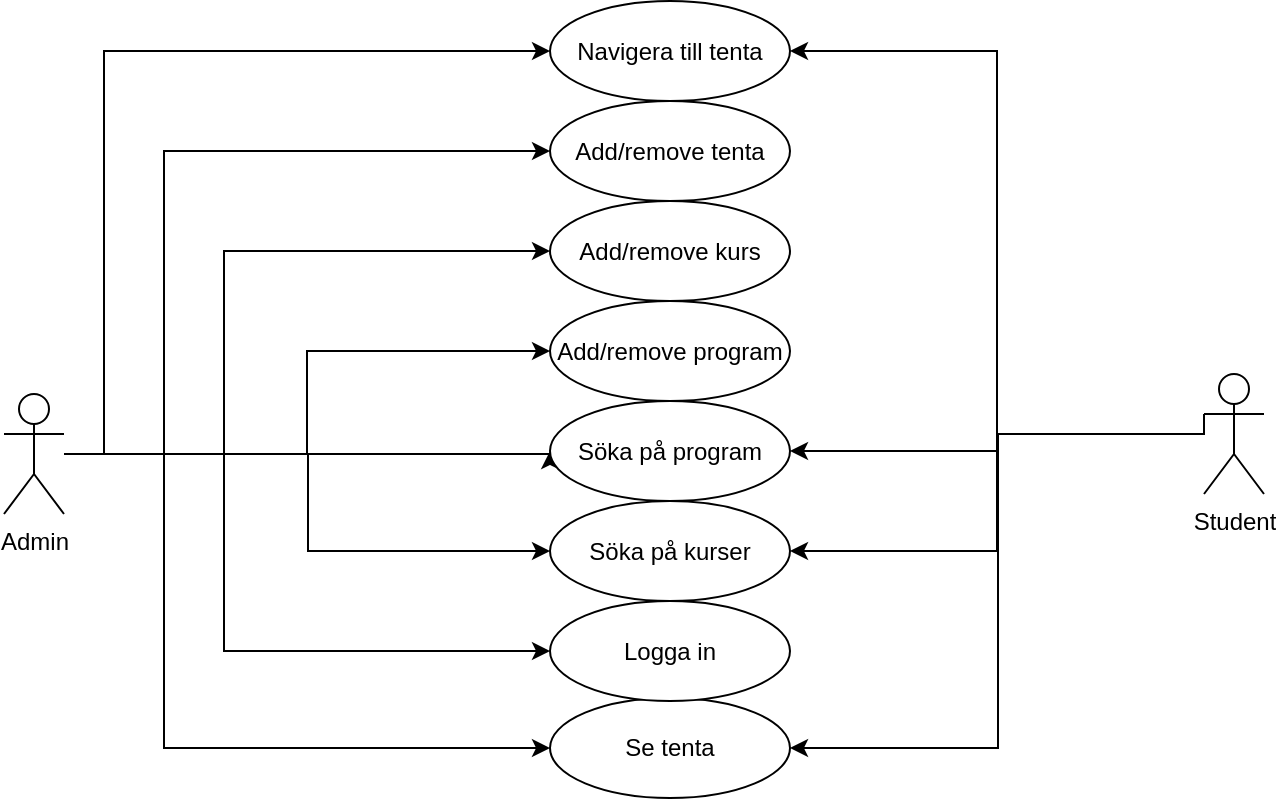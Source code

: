 <mxfile version="12.2.7" type="device" pages="1"><diagram id="rC2zbf2KhAoWGrySzJF0" name="Page-1"><mxGraphModel dx="1038" dy="580" grid="1" gridSize="10" guides="1" tooltips="1" connect="1" arrows="1" fold="1" page="1" pageScale="1" pageWidth="827" pageHeight="1169" math="0" shadow="0"><root><mxCell id="0"/><mxCell id="1" parent="0"/><mxCell id="_-HpyA21WEKcwYhKTr31-22" style="edgeStyle=orthogonalEdgeStyle;rounded=0;orthogonalLoop=1;jettySize=auto;html=1;fontColor=#FF66FF;entryX=0;entryY=0.5;entryDx=0;entryDy=0;" edge="1" parent="1" source="_-HpyA21WEKcwYhKTr31-1" target="_-HpyA21WEKcwYhKTr31-14"><mxGeometry relative="1" as="geometry"><mxPoint x="350" y="60" as="targetPoint"/><Array as="points"><mxPoint x="160" y="260"/><mxPoint x="160" y="407"/></Array></mxGeometry></mxCell><mxCell id="_-HpyA21WEKcwYhKTr31-23" style="edgeStyle=orthogonalEdgeStyle;rounded=0;orthogonalLoop=1;jettySize=auto;html=1;entryX=0;entryY=0.5;entryDx=0;entryDy=0;fontColor=#FF66FF;" edge="1" parent="1" source="_-HpyA21WEKcwYhKTr31-1" target="_-HpyA21WEKcwYhKTr31-15"><mxGeometry relative="1" as="geometry"><Array as="points"><mxPoint x="160" y="260"/><mxPoint x="160" y="109"/></Array></mxGeometry></mxCell><mxCell id="_-HpyA21WEKcwYhKTr31-24" style="edgeStyle=orthogonalEdgeStyle;rounded=0;orthogonalLoop=1;jettySize=auto;html=1;entryX=0;entryY=0.5;entryDx=0;entryDy=0;fontColor=#FF66FF;" edge="1" parent="1" source="_-HpyA21WEKcwYhKTr31-1" target="_-HpyA21WEKcwYhKTr31-17"><mxGeometry relative="1" as="geometry"><Array as="points"><mxPoint x="190" y="260"/><mxPoint x="190" y="159"/></Array></mxGeometry></mxCell><mxCell id="_-HpyA21WEKcwYhKTr31-25" style="edgeStyle=orthogonalEdgeStyle;rounded=0;orthogonalLoop=1;jettySize=auto;html=1;fontColor=#FF66FF;" edge="1" parent="1" source="_-HpyA21WEKcwYhKTr31-1" target="_-HpyA21WEKcwYhKTr31-18"><mxGeometry relative="1" as="geometry"/></mxCell><mxCell id="_-HpyA21WEKcwYhKTr31-28" style="edgeStyle=orthogonalEdgeStyle;rounded=0;orthogonalLoop=1;jettySize=auto;html=1;entryX=0;entryY=0.5;entryDx=0;entryDy=0;fontColor=#FF66FF;" edge="1" parent="1" source="_-HpyA21WEKcwYhKTr31-1" target="_-HpyA21WEKcwYhKTr31-20"><mxGeometry relative="1" as="geometry"><Array as="points"><mxPoint x="353" y="260"/></Array></mxGeometry></mxCell><mxCell id="_-HpyA21WEKcwYhKTr31-29" style="edgeStyle=orthogonalEdgeStyle;rounded=0;orthogonalLoop=1;jettySize=auto;html=1;entryX=0;entryY=0.5;entryDx=0;entryDy=0;fontColor=#FF66FF;" edge="1" parent="1" source="_-HpyA21WEKcwYhKTr31-1" target="_-HpyA21WEKcwYhKTr31-26"><mxGeometry relative="1" as="geometry"><Array as="points"><mxPoint x="232" y="260"/><mxPoint x="232" y="309"/></Array></mxGeometry></mxCell><mxCell id="_-HpyA21WEKcwYhKTr31-30" style="edgeStyle=orthogonalEdgeStyle;rounded=0;orthogonalLoop=1;jettySize=auto;html=1;entryX=0;entryY=0.5;entryDx=0;entryDy=0;fontColor=#FF66FF;" edge="1" parent="1" source="_-HpyA21WEKcwYhKTr31-1" target="_-HpyA21WEKcwYhKTr31-21"><mxGeometry relative="1" as="geometry"><Array as="points"><mxPoint x="190" y="260"/><mxPoint x="190" y="359"/></Array></mxGeometry></mxCell><mxCell id="_-HpyA21WEKcwYhKTr31-36" style="edgeStyle=orthogonalEdgeStyle;rounded=0;orthogonalLoop=1;jettySize=auto;html=1;entryX=0;entryY=0.5;entryDx=0;entryDy=0;fontColor=#FF66FF;" edge="1" parent="1" source="_-HpyA21WEKcwYhKTr31-1" target="_-HpyA21WEKcwYhKTr31-34"><mxGeometry relative="1" as="geometry"><Array as="points"><mxPoint x="130" y="260"/><mxPoint x="130" y="59"/></Array></mxGeometry></mxCell><mxCell id="_-HpyA21WEKcwYhKTr31-1" value="Admin" style="shape=umlActor;verticalLabelPosition=bottom;labelBackgroundColor=#ffffff;verticalAlign=top;outlineConnect=0;html=1;" vertex="1" parent="1"><mxGeometry x="80" y="230" width="30" height="60" as="geometry"/></mxCell><mxCell id="_-HpyA21WEKcwYhKTr31-31" style="edgeStyle=orthogonalEdgeStyle;rounded=0;orthogonalLoop=1;jettySize=auto;html=1;exitX=0;exitY=0.333;exitDx=0;exitDy=0;exitPerimeter=0;entryX=1;entryY=0.5;entryDx=0;entryDy=0;fontColor=#FF66FF;" edge="1" parent="1" source="_-HpyA21WEKcwYhKTr31-3" target="_-HpyA21WEKcwYhKTr31-14"><mxGeometry relative="1" as="geometry"><Array as="points"><mxPoint x="680" y="250"/><mxPoint x="577" y="250"/><mxPoint x="577" y="407"/></Array></mxGeometry></mxCell><mxCell id="_-HpyA21WEKcwYhKTr31-32" style="edgeStyle=orthogonalEdgeStyle;rounded=0;orthogonalLoop=1;jettySize=auto;html=1;entryX=1;entryY=0.5;entryDx=0;entryDy=0;fontColor=#FF66FF;" edge="1" parent="1" source="_-HpyA21WEKcwYhKTr31-3" target="_-HpyA21WEKcwYhKTr31-20"><mxGeometry relative="1" as="geometry"/></mxCell><mxCell id="_-HpyA21WEKcwYhKTr31-33" style="edgeStyle=orthogonalEdgeStyle;rounded=0;orthogonalLoop=1;jettySize=auto;html=1;entryX=1;entryY=0.5;entryDx=0;entryDy=0;fontColor=#FF66FF;" edge="1" parent="1" source="_-HpyA21WEKcwYhKTr31-3" target="_-HpyA21WEKcwYhKTr31-26"><mxGeometry relative="1" as="geometry"/></mxCell><mxCell id="_-HpyA21WEKcwYhKTr31-35" style="edgeStyle=orthogonalEdgeStyle;rounded=0;orthogonalLoop=1;jettySize=auto;html=1;entryX=1;entryY=0.5;entryDx=0;entryDy=0;fontColor=#FF66FF;" edge="1" parent="1" source="_-HpyA21WEKcwYhKTr31-3" target="_-HpyA21WEKcwYhKTr31-34"><mxGeometry relative="1" as="geometry"/></mxCell><mxCell id="_-HpyA21WEKcwYhKTr31-3" value="Student" style="shape=umlActor;verticalLabelPosition=bottom;labelBackgroundColor=#ffffff;verticalAlign=top;html=1;outlineConnect=0;" vertex="1" parent="1"><mxGeometry x="680" y="220" width="30" height="60" as="geometry"/></mxCell><mxCell id="_-HpyA21WEKcwYhKTr31-14" value="&lt;font color=&quot;#000000&quot;&gt;Se tenta&lt;/font&gt;" style="ellipse;whiteSpace=wrap;html=1;fontColor=#FF66FF;" vertex="1" parent="1"><mxGeometry x="353" y="382" width="120" height="50" as="geometry"/></mxCell><mxCell id="_-HpyA21WEKcwYhKTr31-15" value="&lt;font color=&quot;#000000&quot;&gt;Add/remove tenta&lt;/font&gt;" style="ellipse;whiteSpace=wrap;html=1;fontColor=#FF66FF;" vertex="1" parent="1"><mxGeometry x="353" y="83.5" width="120" height="50" as="geometry"/></mxCell><mxCell id="_-HpyA21WEKcwYhKTr31-17" value="&lt;span style=&quot;color: rgb(0 , 0 , 0)&quot;&gt;Add/remove&lt;/span&gt;&lt;font color=&quot;#000000&quot;&gt;&amp;nbsp;kurs&lt;/font&gt;&lt;span style=&quot;color: rgba(0 , 0 , 0 , 0) ; font-family: monospace ; font-size: 0px ; white-space: nowrap&quot;&gt;%3CmxGraphModel%3E%3Croot%3E%3CmxCell%20id%3D%220%22%2F%3E%3CmxCell%20id%3D%221%22%20parent%3D%220%22%2F%3E%3CmxCell%20id%3D%222%22%20value%3D%22%26lt%3Bfont%20color%3D%26quot%3B%23000000%26quot%3B%26gt%3BTa%20bort%20tenta%26lt%3B%2Ffont%26gt%3B%22%20style%3D%22ellipse%3BwhiteSpace%3Dwrap%3Bhtml%3D1%3BfontColor%3D%23FF66FF%3B%22%20vertex%3D%221%22%20parent%3D%221%22%3E%3CmxGeometry%20x%3D%22353%22%20y%3D%22160%22%20width%3D%22120%22%20height%3D%2250%22%20as%3D%22geometry%22%2F%3E%3C%2FmxCell%3E%3C%2Froot%3E%3C%2FmxGraphModel%3E&lt;/span&gt;&lt;span style=&quot;color: rgba(0 , 0 , 0 , 0) ; font-family: monospace ; font-size: 0px ; white-space: nowrap&quot;&gt;%3CmxGraphModel%3E%3Croot%3E%3CmxCell%20id%3D%220%22%2F%3E%3CmxCell%20id%3D%221%22%20parent%3D%220%22%2F%3E%3CmxCell%20id%3D%222%22%20value%3D%22%26lt%3Bfont%20color%3D%26quot%3B%23000000%26quot%3B%26gt%3BTa%20bort%20tenta%26lt%3B%2Ffont%26gt%3B%22%20style%3D%22ellipse%3BwhiteSpace%3Dwrap%3Bhtml%3D1%3BfontColor%3D%23FF66FF%3B%22%20vertex%3D%221%22%20parent%3D%221%22%3E%3CmxGeometry%20x%3D%22353%22%20y%3D%22160%22%20width%3D%22120%22%20height%3D%2250%22%20as%3D%22geometry%22%2F%3E%3C%2FmxCell%3E%3C%2Froot%3E%3C%2FmxGraphModel%3E&lt;/span&gt;" style="ellipse;whiteSpace=wrap;html=1;fontColor=#FF66FF;" vertex="1" parent="1"><mxGeometry x="353" y="133.5" width="120" height="50" as="geometry"/></mxCell><mxCell id="_-HpyA21WEKcwYhKTr31-18" value="&lt;span style=&quot;color: rgb(0 , 0 , 0)&quot;&gt;Add/remove&lt;/span&gt;&lt;font color=&quot;#000000&quot;&gt;&amp;nbsp;program&lt;/font&gt;&lt;span style=&quot;color: rgba(0 , 0 , 0 , 0) ; font-family: monospace ; font-size: 0px ; white-space: nowrap&quot;&gt;%3CmxGraphModel%3E%3Croot%3E%3CmxCell%20id%3D%220%22%2F%3E%3CmxCell%20id%3D%221%22%20parent%3D%220%22%2F%3E%3CmxCell%20id%3D%222%22%20value%3D%22%26lt%3Bfont%20color%3D%26quot%3B%23000000%26quot%3B%26gt%3BTa%20bort%20tenta%26lt%3B%2Ffont%26gt%3B%22%20style%3D%22ellipse%3BwhiteSpace%3Dwrap%3Bhtml%3D1%3BfontColor%3D%23FF66FF%3B%22%20vertex%3D%221%22%20parent%3D%221%22%3E%3CmxGeometry%20x%3D%22353%22%20y%3D%22160%22%20width%3D%22120%22%20height%3D%2250%22%20as%3D%22geometry%22%2F%3E%3C%2FmxCell%3E%3C%2Froot%3E%3C%2FmxGraphModel%3E&lt;/span&gt;&lt;span style=&quot;color: rgba(0 , 0 , 0 , 0) ; font-family: monospace ; font-size: 0px ; white-space: nowrap&quot;&gt;%3CmxGraphModel%3E%3Croot%3E%3CmxCell%20id%3D%220%22%2F%3E%3CmxCell%20id%3D%221%22%20parent%3D%220%22%2F%3E%3CmxCell%20id%3D%222%22%20value%3D%22%26lt%3Bfont%20color%3D%26quot%3B%23000000%26quot%3B%26gt%3BTa%20bort%20tenta%26lt%3B%2Ffont%26gt%3B%22%20style%3D%22ellipse%3BwhiteSpace%3Dwrap%3Bhtml%3D1%3BfontColor%3D%23FF66FF%3B%22%20vertex%3D%221%22%20parent%3D%221%22%3E%3CmxGeometry%20x%3D%22353%22%20y%3D%22160%22%20width%3D%22120%22%20height%3D%2250%22%20as%3D%22geometry%22%2F%3E%3C%2FmxCell%3E%3C%2Froot%3E%3C%2FmxGraphModel%3E&lt;/span&gt;" style="ellipse;whiteSpace=wrap;html=1;fontColor=#FF66FF;" vertex="1" parent="1"><mxGeometry x="353" y="183.5" width="120" height="50" as="geometry"/></mxCell><mxCell id="_-HpyA21WEKcwYhKTr31-20" value="&lt;font color=&quot;#000000&quot;&gt;Söka på program&lt;/font&gt;" style="ellipse;whiteSpace=wrap;html=1;fontColor=#FF66FF;" vertex="1" parent="1"><mxGeometry x="353" y="233.5" width="120" height="50" as="geometry"/></mxCell><mxCell id="_-HpyA21WEKcwYhKTr31-21" value="&lt;font color=&quot;#000000&quot;&gt;Logga in&lt;/font&gt;" style="ellipse;whiteSpace=wrap;html=1;fontColor=#FF66FF;" vertex="1" parent="1"><mxGeometry x="353" y="333.5" width="120" height="50" as="geometry"/></mxCell><mxCell id="_-HpyA21WEKcwYhKTr31-26" value="&lt;font color=&quot;#000000&quot;&gt;Söka på kurser&lt;/font&gt;" style="ellipse;whiteSpace=wrap;html=1;fontColor=#FF66FF;" vertex="1" parent="1"><mxGeometry x="353" y="283.5" width="120" height="50" as="geometry"/></mxCell><mxCell id="_-HpyA21WEKcwYhKTr31-34" value="&lt;font color=&quot;#000000&quot;&gt;Navigera till tenta&lt;/font&gt;" style="ellipse;whiteSpace=wrap;html=1;fontColor=#FF66FF;" vertex="1" parent="1"><mxGeometry x="353" y="33.5" width="120" height="50" as="geometry"/></mxCell></root></mxGraphModel></diagram></mxfile>